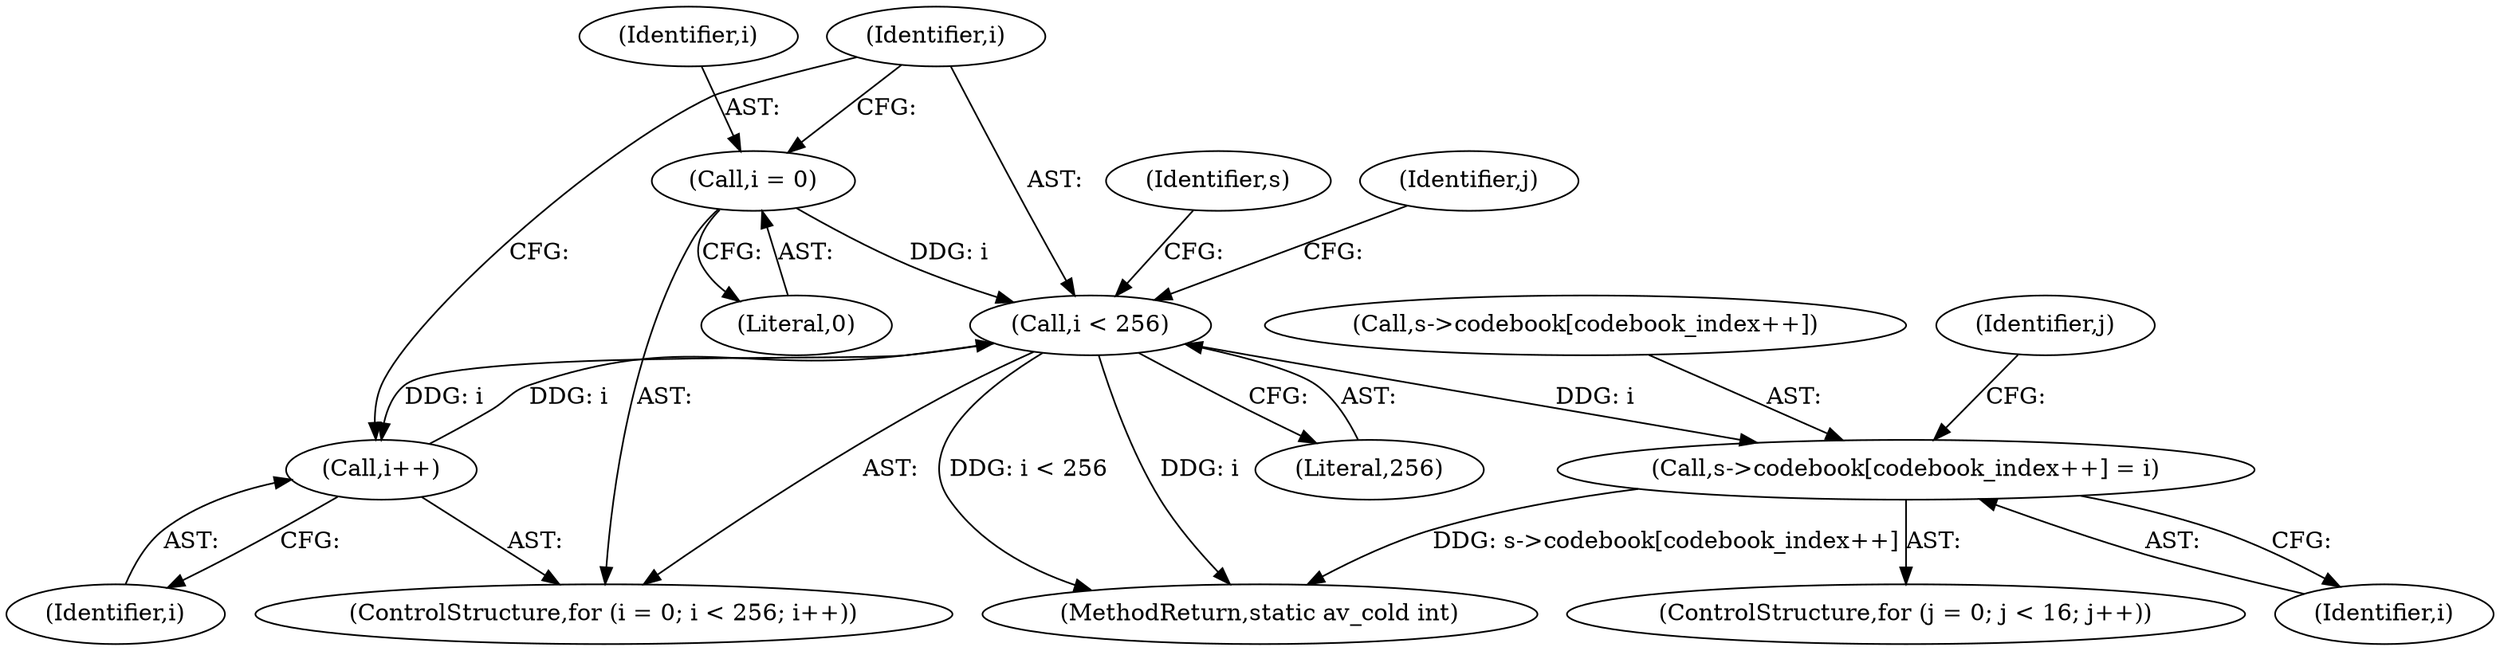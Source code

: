 digraph "0_libav_58b2e0f0f2fc96c1158e04f8aba95cbe6157a1a3@array" {
"1000372" [label="(Call,s->codebook[codebook_index++] = i)"];
"1000358" [label="(Call,i < 256)"];
"1000355" [label="(Call,i = 0)"];
"1000361" [label="(Call,i++)"];
"1000361" [label="(Call,i++)"];
"1000373" [label="(Call,s->codebook[codebook_index++])"];
"1000359" [label="(Identifier,i)"];
"1000379" [label="(Identifier,i)"];
"1000371" [label="(Identifier,j)"];
"1000372" [label="(Call,s->codebook[codebook_index++] = i)"];
"1000448" [label="(MethodReturn,static av_cold int)"];
"1000358" [label="(Call,i < 256)"];
"1000360" [label="(Literal,256)"];
"1000363" [label="(ControlStructure,for (j = 0; j < 16; j++))"];
"1000415" [label="(Identifier,s)"];
"1000356" [label="(Identifier,i)"];
"1000354" [label="(ControlStructure,for (i = 0; i < 256; i++))"];
"1000357" [label="(Literal,0)"];
"1000362" [label="(Identifier,i)"];
"1000355" [label="(Call,i = 0)"];
"1000365" [label="(Identifier,j)"];
"1000372" -> "1000363"  [label="AST: "];
"1000372" -> "1000379"  [label="CFG: "];
"1000373" -> "1000372"  [label="AST: "];
"1000379" -> "1000372"  [label="AST: "];
"1000371" -> "1000372"  [label="CFG: "];
"1000372" -> "1000448"  [label="DDG: s->codebook[codebook_index++]"];
"1000358" -> "1000372"  [label="DDG: i"];
"1000358" -> "1000354"  [label="AST: "];
"1000358" -> "1000360"  [label="CFG: "];
"1000359" -> "1000358"  [label="AST: "];
"1000360" -> "1000358"  [label="AST: "];
"1000365" -> "1000358"  [label="CFG: "];
"1000415" -> "1000358"  [label="CFG: "];
"1000358" -> "1000448"  [label="DDG: i < 256"];
"1000358" -> "1000448"  [label="DDG: i"];
"1000355" -> "1000358"  [label="DDG: i"];
"1000361" -> "1000358"  [label="DDG: i"];
"1000358" -> "1000361"  [label="DDG: i"];
"1000355" -> "1000354"  [label="AST: "];
"1000355" -> "1000357"  [label="CFG: "];
"1000356" -> "1000355"  [label="AST: "];
"1000357" -> "1000355"  [label="AST: "];
"1000359" -> "1000355"  [label="CFG: "];
"1000361" -> "1000354"  [label="AST: "];
"1000361" -> "1000362"  [label="CFG: "];
"1000362" -> "1000361"  [label="AST: "];
"1000359" -> "1000361"  [label="CFG: "];
}
